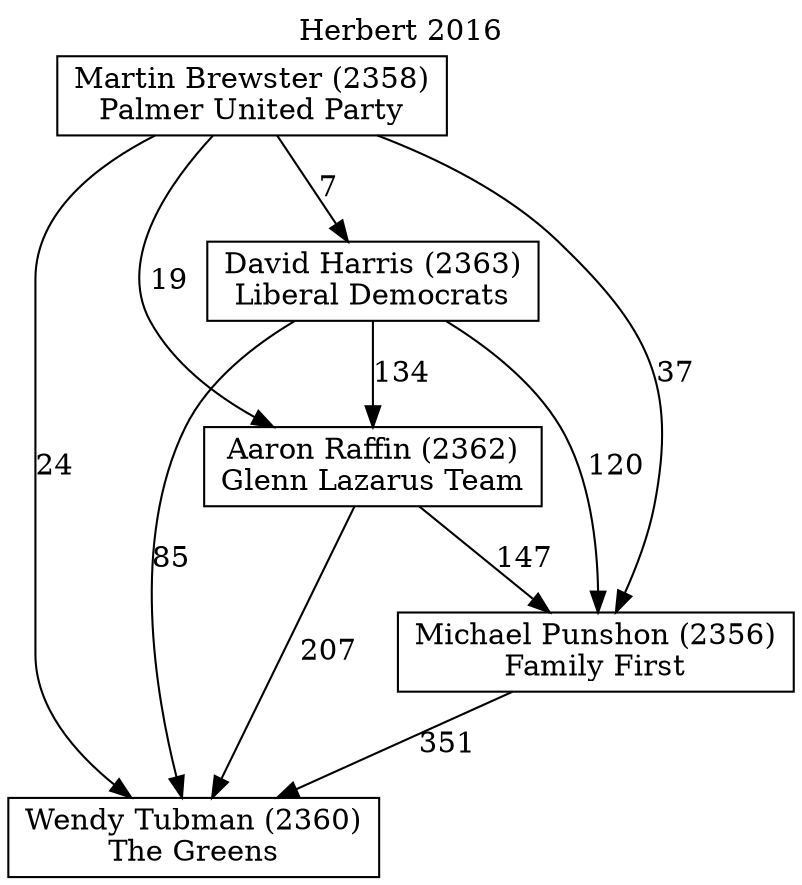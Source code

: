 // House preference flow
digraph "Wendy Tubman (2360)_Herbert_2016" {
	graph [label="Herbert 2016" labelloc=t mclimit=10]
	node [shape=box]
	"David Harris (2363)" [label="David Harris (2363)
Liberal Democrats"]
	"Martin Brewster (2358)" [label="Martin Brewster (2358)
Palmer United Party"]
	"Wendy Tubman (2360)" [label="Wendy Tubman (2360)
The Greens"]
	"Michael Punshon (2356)" [label="Michael Punshon (2356)
Family First"]
	"Aaron Raffin (2362)" [label="Aaron Raffin (2362)
Glenn Lazarus Team"]
	"Martin Brewster (2358)" -> "Michael Punshon (2356)" [label=37]
	"Martin Brewster (2358)" -> "Aaron Raffin (2362)" [label=19]
	"Martin Brewster (2358)" -> "Wendy Tubman (2360)" [label=24]
	"David Harris (2363)" -> "Wendy Tubman (2360)" [label=85]
	"Martin Brewster (2358)" -> "David Harris (2363)" [label=7]
	"David Harris (2363)" -> "Aaron Raffin (2362)" [label=134]
	"David Harris (2363)" -> "Michael Punshon (2356)" [label=120]
	"Aaron Raffin (2362)" -> "Wendy Tubman (2360)" [label=207]
	"Michael Punshon (2356)" -> "Wendy Tubman (2360)" [label=351]
	"Aaron Raffin (2362)" -> "Michael Punshon (2356)" [label=147]
}
